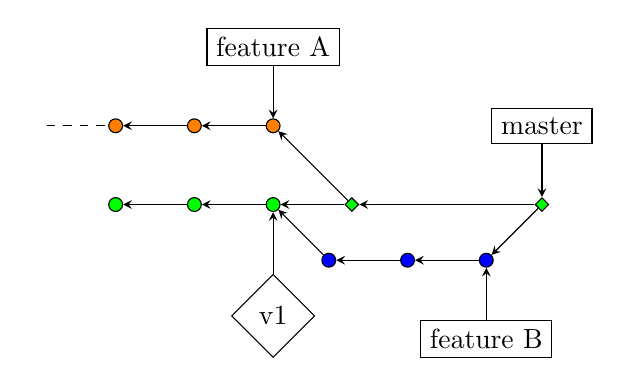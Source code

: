 \begin{tikzpicture}

\tikzstyle{commit}=[draw, circle, inner sep=0pt,
                    minimum width=5pt]

\tikzstyle{master}=[fill=green]
\tikzstyle{featureB}=[fill=blue]
\tikzstyle{featureA}=[fill=orange]
\tikzstyle{branch}=[draw, rectangle]
\tikzstyle{tag}=[draw, diamond]
\tikzstyle{merge}=[diamond,inner sep=0pt, minimum size=5pt]
\node[commit, master] (A) {};
\node[commit, master] (B) [right of=A] {};
\node[commit, master] (C) [right of=B] {};

\draw[<-, >=stealth] (A) -- (B);
\draw[<-, >=stealth] (B) -- (C);


\node[commit, featureB] (C'') [below right of=C] {};
\node[commit, featureB] (D'') [right of=C''] {};
\node[commit, featureB] (E'') [right of=D''] {};

\draw[<-, >=stealth] (C) -- (C'');
\draw[<-, >=stealth] (C'') -- (D'');
\draw[<-, >=stealth] (D'') -- (E'');

\node[commit,featureA] (C') [above of=C] {};
\node[commit,featureA] (B') [left of=C'] {};
\node[commit,featureA] (A') [left of=B'] {};
\node (Z) [left of=A'] {};
\draw[<-, >=stealth] (B') -- (C');
\draw[<-, >=stealth] (A') -- (B');
\draw[dashed] (Z) -- (A');
\node[commit,master,merge] (mergeA) [right of=C] {};
\draw[<-, >=stealth] (C') -- (mergeA);
\draw[<-, >=stealth] (C) -- (mergeA);

\node[branch] (featureB) [below of=E''] {feature B};
\node[branch] (featureA) [above of=C'] {feature A};

\node[tag] (v1) [below left of=C''] {v1};
\draw[<-, >=stealth] (C') -- (featureA);
\draw[<-, >=stealth] (E'') -- (featureB);
\draw[<-, >=stealth] (C) -- (v1);

\node[commit,master,merge] (mergeB) [above right of=E''] {};
\draw[<-, >=stealth] (E'') -- (mergeB);
\draw[<-, >=stealth] (mergeA) -- (mergeB);
\node[branch] (master) [above of=mergeB] {master};
\draw[<-, >=stealth] (mergeB) -- (master);

\end{tikzpicture}
